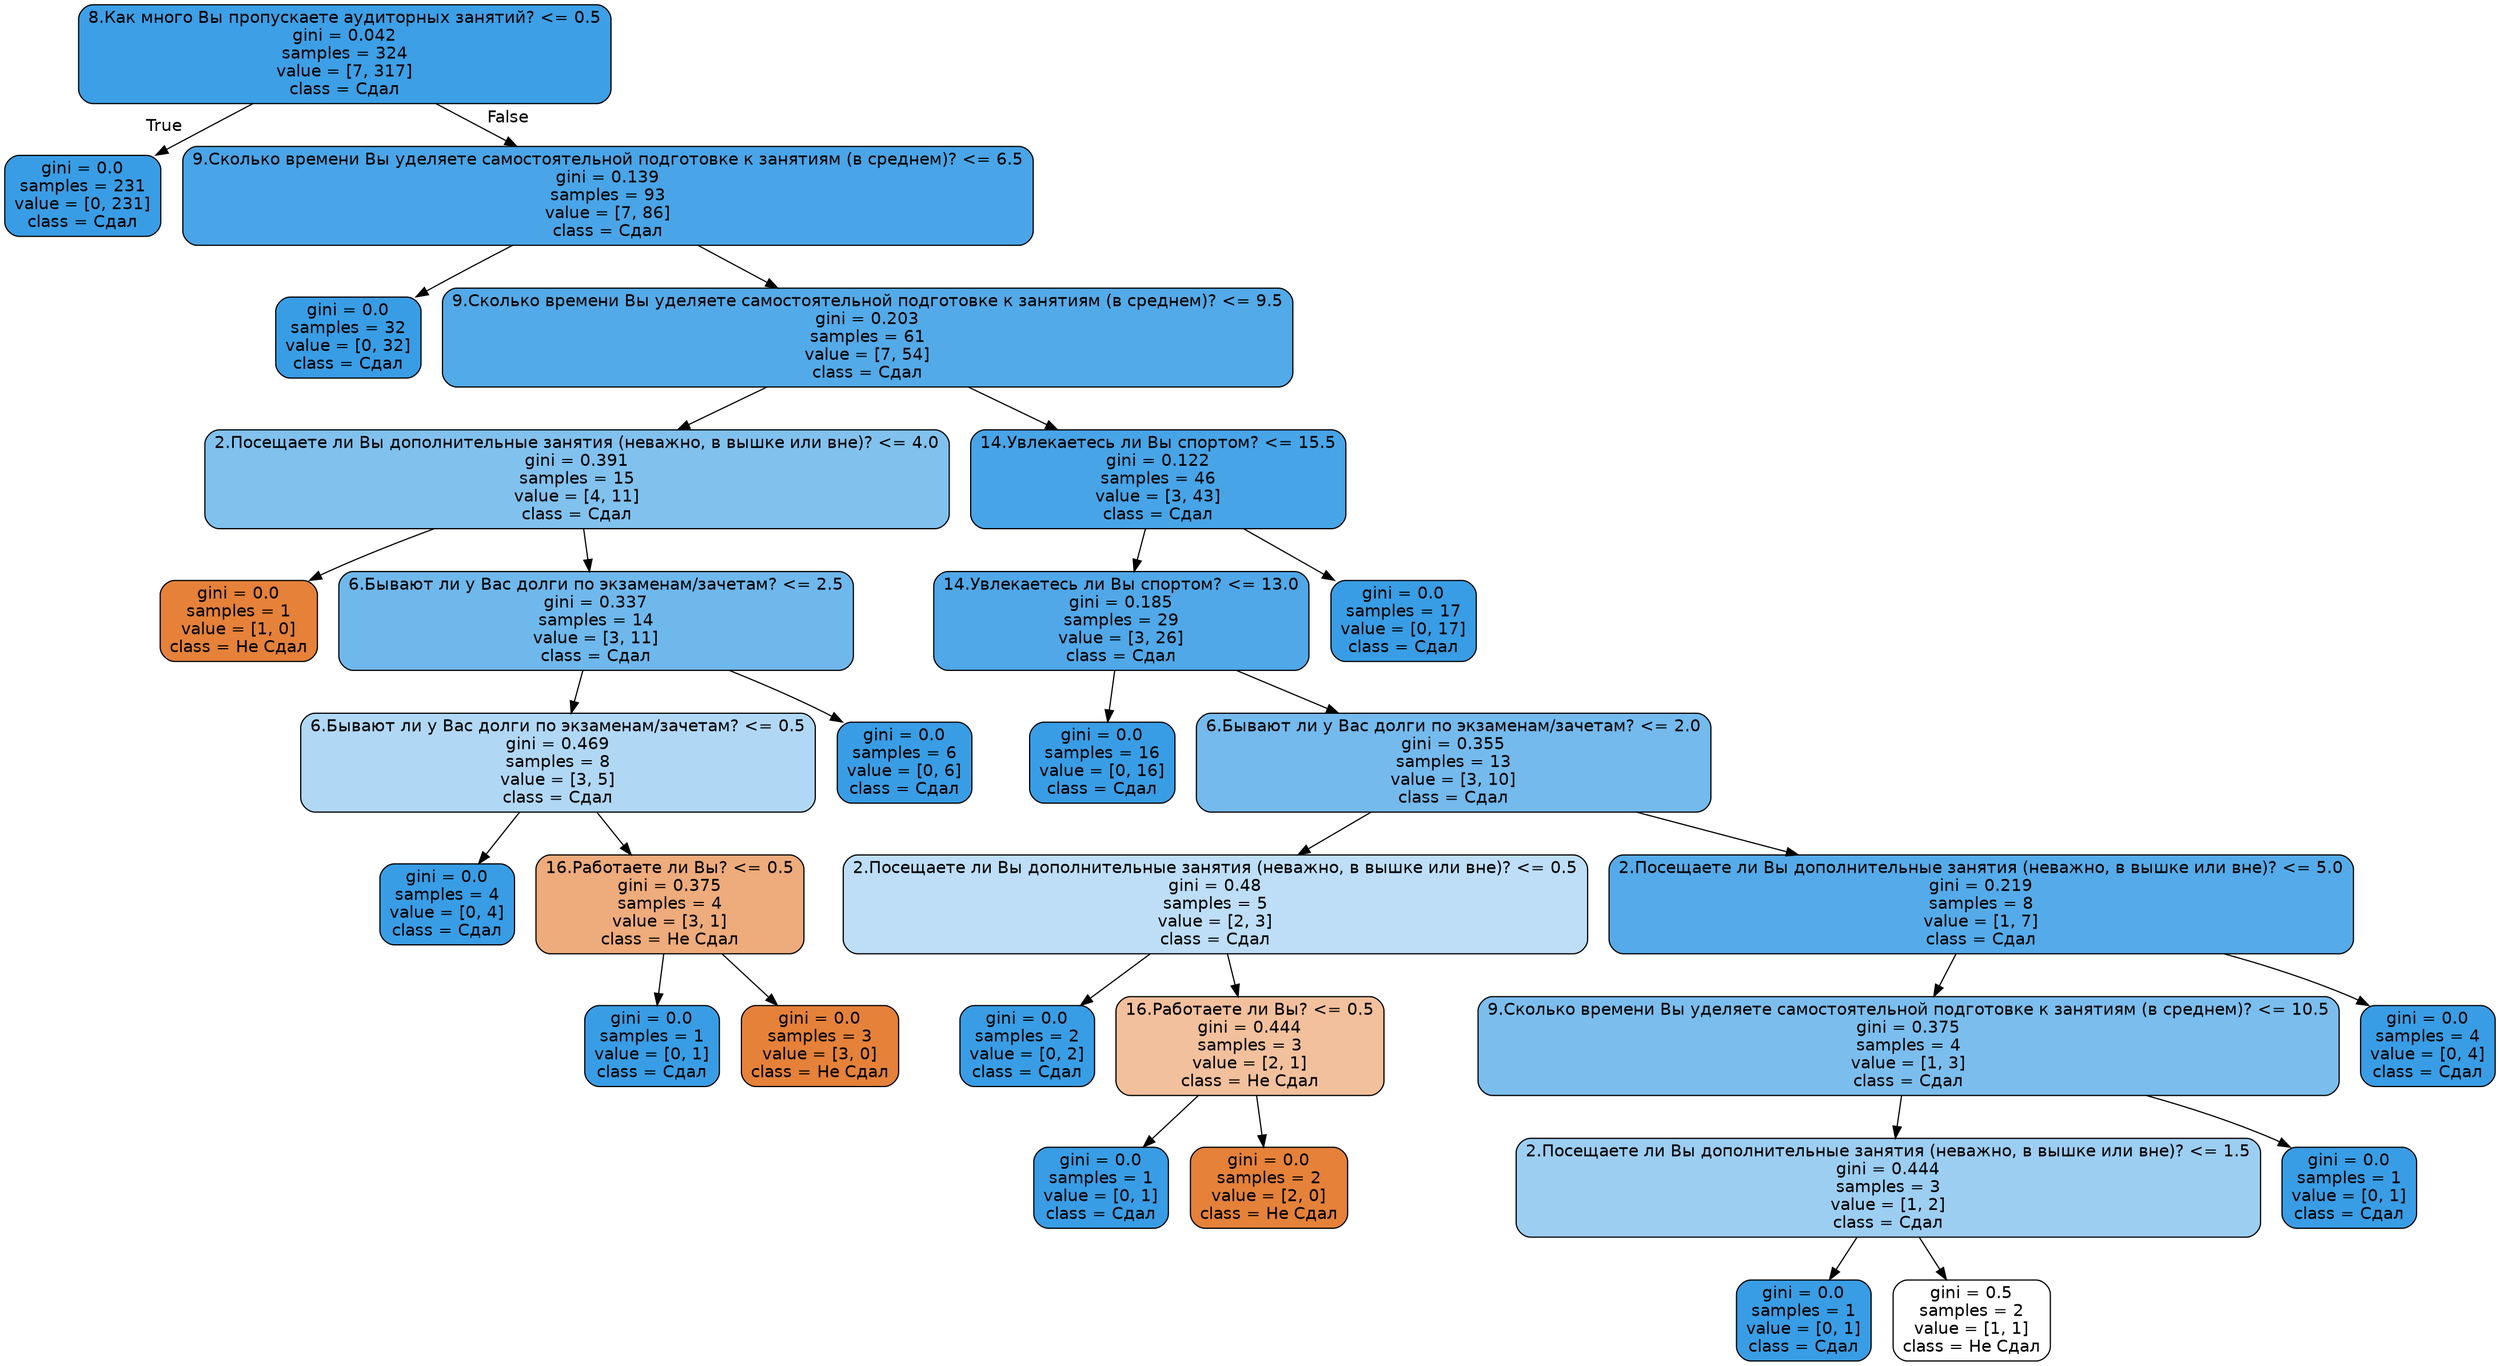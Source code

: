 digraph Tree {
node [shape=box, style="filled, rounded", color="black", fontname="helvetica"] ;
edge [fontname="helvetica"] ;
0 [label="8.Как много Вы пропускаете аудиторных занятий? <= 0.5\ngini = 0.042\nsamples = 324\nvalue = [7, 317]\nclass = Сдал", fillcolor="#3d9fe6"] ;
1 [label="gini = 0.0\nsamples = 231\nvalue = [0, 231]\nclass = Сдал", fillcolor="#399de5"] ;
0 -> 1 [labeldistance=2.5, labelangle=45, headlabel="True"] ;
2 [label="9.Сколько времени Вы уделяете самостоятельной подготовке к занятиям (в среднем)? <= 6.5\ngini = 0.139\nsamples = 93\nvalue = [7, 86]\nclass = Сдал", fillcolor="#49a5e7"] ;
0 -> 2 [labeldistance=2.5, labelangle=-45, headlabel="False"] ;
3 [label="gini = 0.0\nsamples = 32\nvalue = [0, 32]\nclass = Сдал", fillcolor="#399de5"] ;
2 -> 3 ;
4 [label="9.Сколько времени Вы уделяете самостоятельной подготовке к занятиям (в среднем)? <= 9.5\ngini = 0.203\nsamples = 61\nvalue = [7, 54]\nclass = Сдал", fillcolor="#53aae8"] ;
2 -> 4 ;
5 [label="2.Посещаете ли Вы дополнительные занятия (неважно, в вышке или вне)? <= 4.0\ngini = 0.391\nsamples = 15\nvalue = [4, 11]\nclass = Сдал", fillcolor="#81c1ee"] ;
4 -> 5 ;
6 [label="gini = 0.0\nsamples = 1\nvalue = [1, 0]\nclass = Не Сдал", fillcolor="#e58139"] ;
5 -> 6 ;
7 [label="6.Бывают ли у Вас долги по экзаменам/зачетам? <= 2.5\ngini = 0.337\nsamples = 14\nvalue = [3, 11]\nclass = Сдал", fillcolor="#6fb8ec"] ;
5 -> 7 ;
8 [label="6.Бывают ли у Вас долги по экзаменам/зачетам? <= 0.5\ngini = 0.469\nsamples = 8\nvalue = [3, 5]\nclass = Сдал", fillcolor="#b0d8f5"] ;
7 -> 8 ;
9 [label="gini = 0.0\nsamples = 4\nvalue = [0, 4]\nclass = Сдал", fillcolor="#399de5"] ;
8 -> 9 ;
10 [label="16.Работаете ли Вы? <= 0.5\ngini = 0.375\nsamples = 4\nvalue = [3, 1]\nclass = Не Сдал", fillcolor="#eeab7b"] ;
8 -> 10 ;
11 [label="gini = 0.0\nsamples = 1\nvalue = [0, 1]\nclass = Сдал", fillcolor="#399de5"] ;
10 -> 11 ;
12 [label="gini = 0.0\nsamples = 3\nvalue = [3, 0]\nclass = Не Сдал", fillcolor="#e58139"] ;
10 -> 12 ;
13 [label="gini = 0.0\nsamples = 6\nvalue = [0, 6]\nclass = Сдал", fillcolor="#399de5"] ;
7 -> 13 ;
14 [label="14.Увлекаетесь ли Вы спортом? <= 15.5\ngini = 0.122\nsamples = 46\nvalue = [3, 43]\nclass = Сдал", fillcolor="#47a4e7"] ;
4 -> 14 ;
15 [label="14.Увлекаетесь ли Вы спортом? <= 13.0\ngini = 0.185\nsamples = 29\nvalue = [3, 26]\nclass = Сдал", fillcolor="#50a8e8"] ;
14 -> 15 ;
16 [label="gini = 0.0\nsamples = 16\nvalue = [0, 16]\nclass = Сдал", fillcolor="#399de5"] ;
15 -> 16 ;
17 [label="6.Бывают ли у Вас долги по экзаменам/зачетам? <= 2.0\ngini = 0.355\nsamples = 13\nvalue = [3, 10]\nclass = Сдал", fillcolor="#74baed"] ;
15 -> 17 ;
18 [label="2.Посещаете ли Вы дополнительные занятия (неважно, в вышке или вне)? <= 0.5\ngini = 0.48\nsamples = 5\nvalue = [2, 3]\nclass = Сдал", fillcolor="#bddef6"] ;
17 -> 18 ;
19 [label="gini = 0.0\nsamples = 2\nvalue = [0, 2]\nclass = Сдал", fillcolor="#399de5"] ;
18 -> 19 ;
20 [label="16.Работаете ли Вы? <= 0.5\ngini = 0.444\nsamples = 3\nvalue = [2, 1]\nclass = Не Сдал", fillcolor="#f2c09c"] ;
18 -> 20 ;
21 [label="gini = 0.0\nsamples = 1\nvalue = [0, 1]\nclass = Сдал", fillcolor="#399de5"] ;
20 -> 21 ;
22 [label="gini = 0.0\nsamples = 2\nvalue = [2, 0]\nclass = Не Сдал", fillcolor="#e58139"] ;
20 -> 22 ;
23 [label="2.Посещаете ли Вы дополнительные занятия (неважно, в вышке или вне)? <= 5.0\ngini = 0.219\nsamples = 8\nvalue = [1, 7]\nclass = Сдал", fillcolor="#55abe9"] ;
17 -> 23 ;
24 [label="9.Сколько времени Вы уделяете самостоятельной подготовке к занятиям (в среднем)? <= 10.5\ngini = 0.375\nsamples = 4\nvalue = [1, 3]\nclass = Сдал", fillcolor="#7bbeee"] ;
23 -> 24 ;
25 [label="2.Посещаете ли Вы дополнительные занятия (неважно, в вышке или вне)? <= 1.5\ngini = 0.444\nsamples = 3\nvalue = [1, 2]\nclass = Сдал", fillcolor="#9ccef2"] ;
24 -> 25 ;
26 [label="gini = 0.0\nsamples = 1\nvalue = [0, 1]\nclass = Сдал", fillcolor="#399de5"] ;
25 -> 26 ;
27 [label="gini = 0.5\nsamples = 2\nvalue = [1, 1]\nclass = Не Сдал", fillcolor="#ffffff"] ;
25 -> 27 ;
28 [label="gini = 0.0\nsamples = 1\nvalue = [0, 1]\nclass = Сдал", fillcolor="#399de5"] ;
24 -> 28 ;
29 [label="gini = 0.0\nsamples = 4\nvalue = [0, 4]\nclass = Сдал", fillcolor="#399de5"] ;
23 -> 29 ;
30 [label="gini = 0.0\nsamples = 17\nvalue = [0, 17]\nclass = Сдал", fillcolor="#399de5"] ;
14 -> 30 ;
}